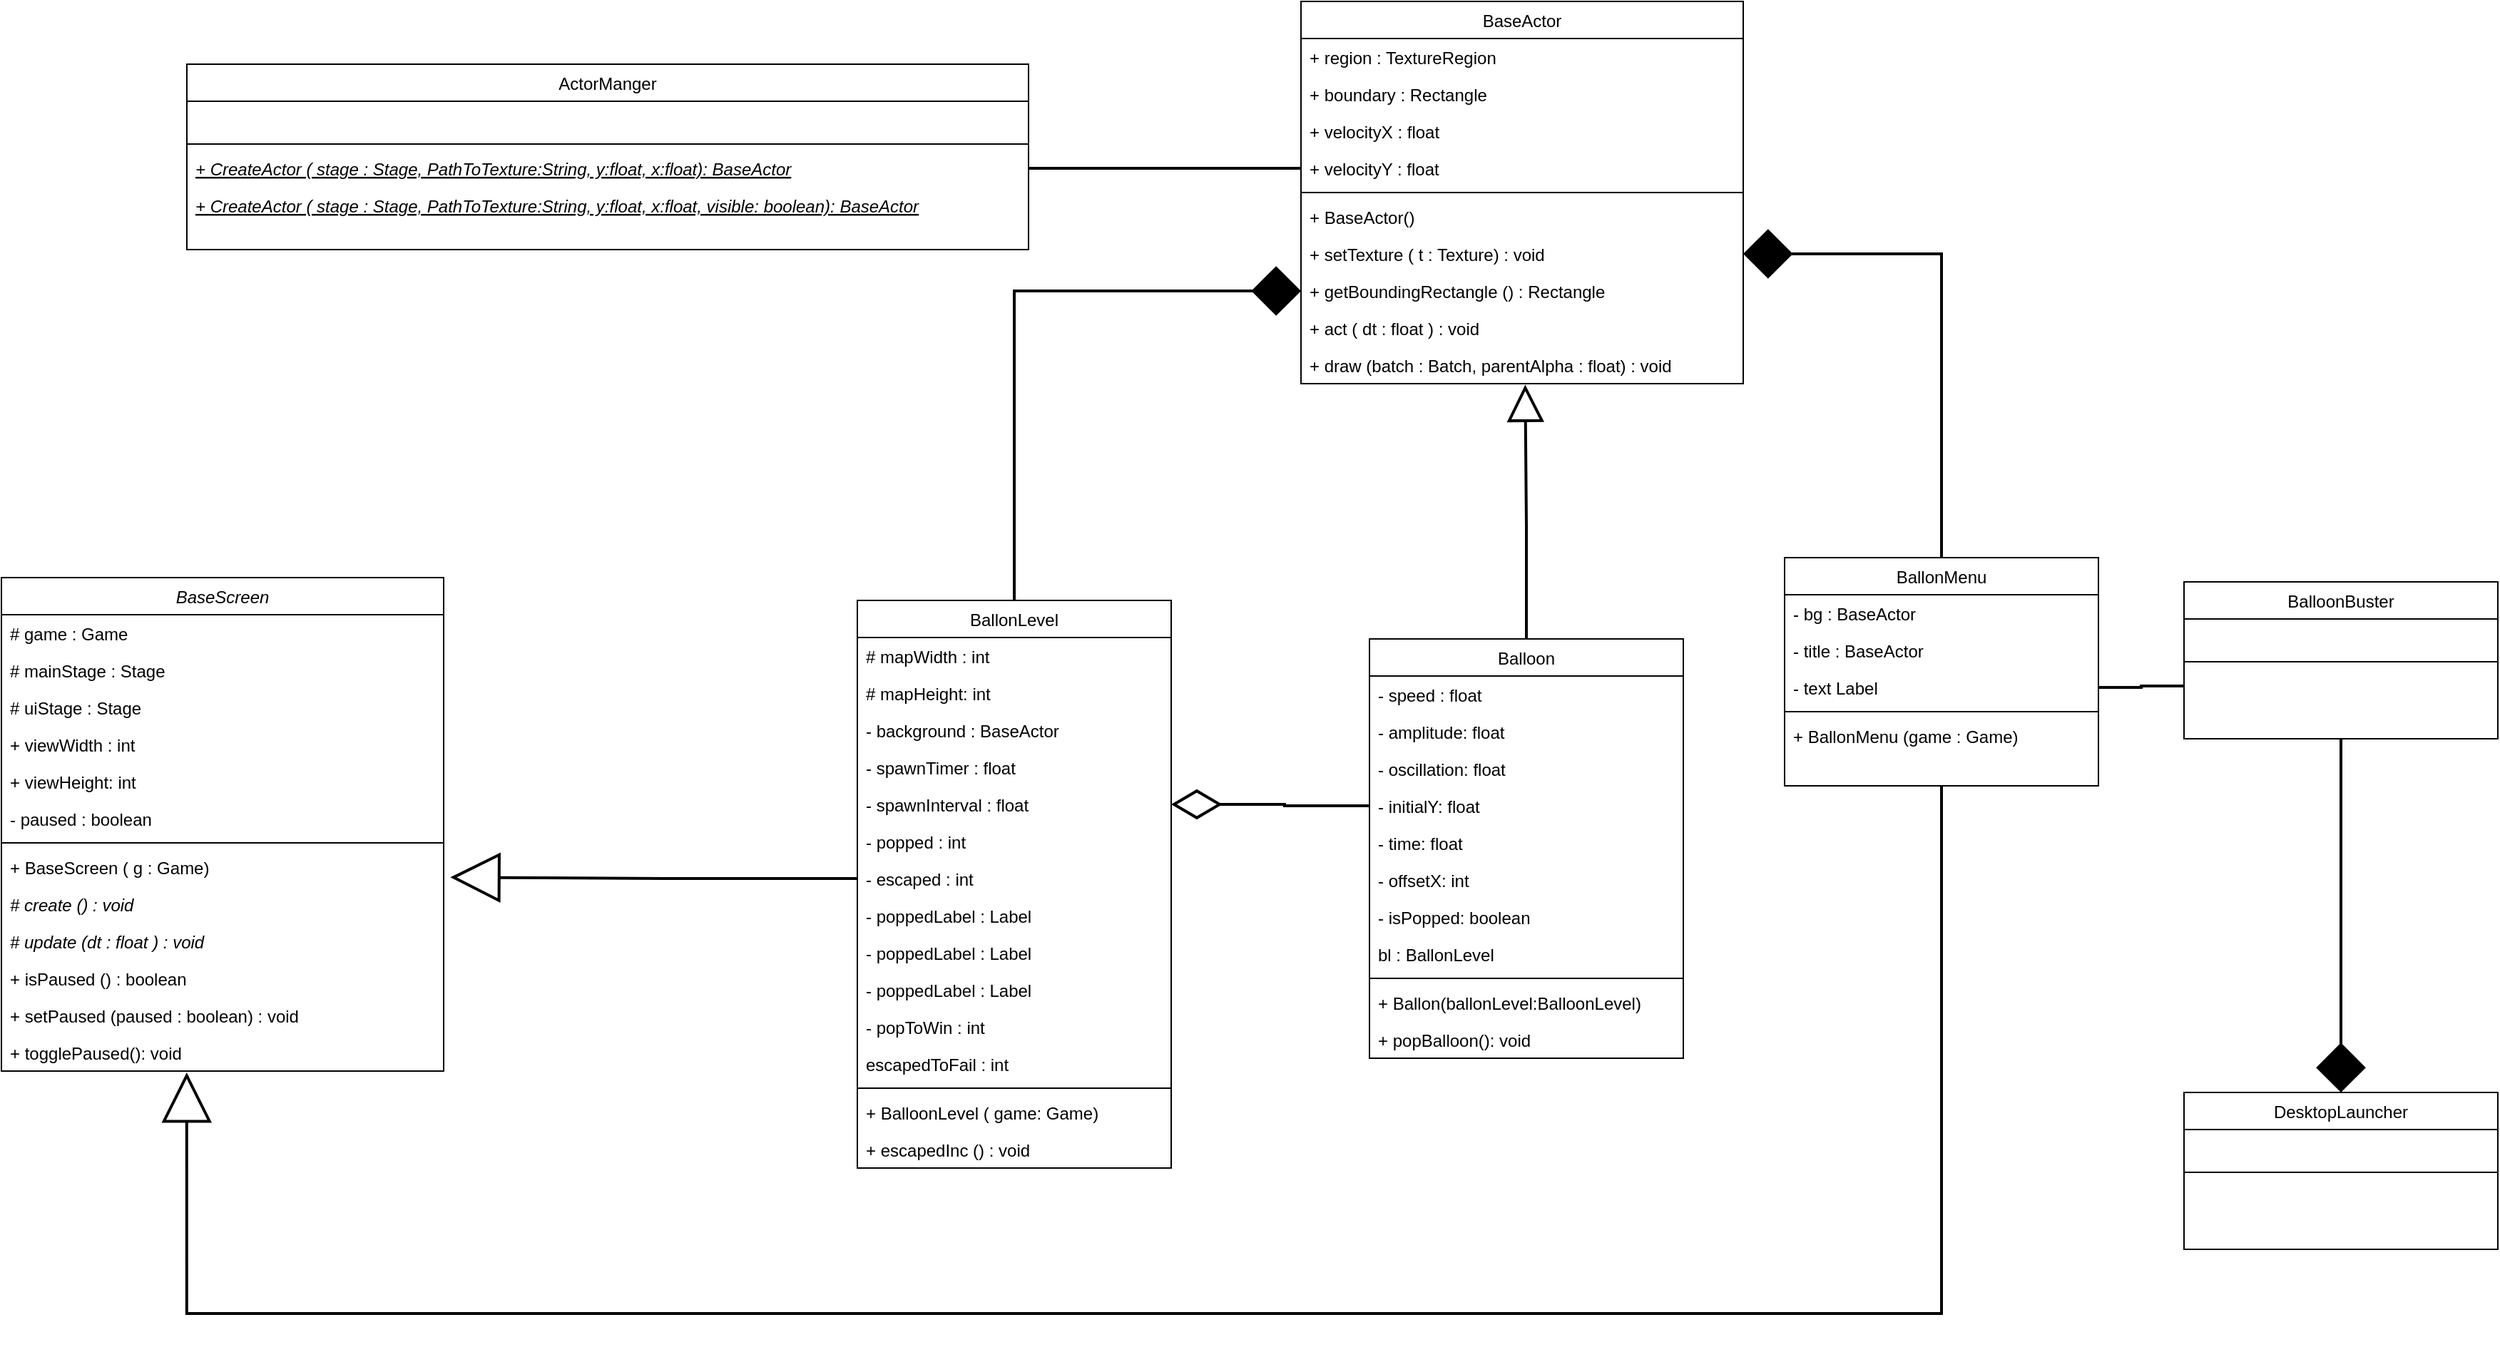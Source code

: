 <mxfile version="16.2.2" type="device"><diagram id="C5RBs43oDa-KdzZeNtuy" name="Page-1"><mxGraphModel dx="868" dy="1689" grid="0" gridSize="10" guides="1" tooltips="1" connect="1" arrows="1" fold="1" page="1" pageScale="1" pageWidth="827" pageHeight="1169" math="0" shadow="0"><root><mxCell id="WIyWlLk6GJQsqaUBKTNV-0"/><mxCell id="WIyWlLk6GJQsqaUBKTNV-1" parent="WIyWlLk6GJQsqaUBKTNV-0"/><mxCell id="zkfFHV4jXpPFQw0GAbJ--0" value="ActorManger" style="swimlane;fontStyle=0;align=center;verticalAlign=top;childLayout=stackLayout;horizontal=1;startSize=26;horizontalStack=0;resizeParent=1;resizeLast=0;collapsible=1;marginBottom=0;rounded=0;shadow=0;strokeWidth=1;" parent="WIyWlLk6GJQsqaUBKTNV-1" vertex="1"><mxGeometry x="840" y="-246" width="590" height="130" as="geometry"><mxRectangle x="230" y="140" width="160" height="26" as="alternateBounds"/></mxGeometry></mxCell><mxCell id="zkfFHV4jXpPFQw0GAbJ--3" value=" " style="text;align=left;verticalAlign=top;spacingLeft=4;spacingRight=4;overflow=hidden;rotatable=0;points=[[0,0.5],[1,0.5]];portConstraint=eastwest;rounded=0;shadow=0;html=0;" parent="zkfFHV4jXpPFQw0GAbJ--0" vertex="1"><mxGeometry y="26" width="590" height="26" as="geometry"/></mxCell><mxCell id="zkfFHV4jXpPFQw0GAbJ--4" value="" style="line;html=1;strokeWidth=1;align=left;verticalAlign=middle;spacingTop=-1;spacingLeft=3;spacingRight=3;rotatable=0;labelPosition=right;points=[];portConstraint=eastwest;" parent="zkfFHV4jXpPFQw0GAbJ--0" vertex="1"><mxGeometry y="52" width="590" height="8" as="geometry"/></mxCell><mxCell id="zkfFHV4jXpPFQw0GAbJ--5" value="+ CreateActor ( stage : Stage, PathToTexture:String, y:float, x:float): BaseActor" style="text;align=left;verticalAlign=top;spacingLeft=4;spacingRight=4;overflow=hidden;rotatable=0;points=[[0,0.5],[1,0.5]];portConstraint=eastwest;fontStyle=6;" parent="zkfFHV4jXpPFQw0GAbJ--0" vertex="1"><mxGeometry y="60" width="590" height="26" as="geometry"/></mxCell><mxCell id="YnXFGqJcGqFTfIWDdJv2-0" value="+ CreateActor ( stage : Stage, PathToTexture:String, y:float, x:float, visible: boolean): BaseActor" style="text;align=left;verticalAlign=top;spacingLeft=4;spacingRight=4;overflow=hidden;rotatable=0;points=[[0,0.5],[1,0.5]];portConstraint=eastwest;fontStyle=6;" parent="zkfFHV4jXpPFQw0GAbJ--0" vertex="1"><mxGeometry y="86" width="590" height="26" as="geometry"/></mxCell><mxCell id="7_h4EvM9jveVp63TlhDO-1" style="edgeStyle=orthogonalEdgeStyle;rounded=0;orthogonalLoop=1;jettySize=auto;html=1;exitX=0.5;exitY=0;exitDx=0;exitDy=0;entryX=0.507;entryY=1.028;entryDx=0;entryDy=0;entryPerimeter=0;endArrow=block;endFill=0;strokeWidth=2;endSize=21;" parent="WIyWlLk6GJQsqaUBKTNV-1" source="YnXFGqJcGqFTfIWDdJv2-1" target="YnXFGqJcGqFTfIWDdJv2-76" edge="1"><mxGeometry relative="1" as="geometry"/></mxCell><mxCell id="YnXFGqJcGqFTfIWDdJv2-1" value="Balloon" style="swimlane;fontStyle=0;align=center;verticalAlign=top;childLayout=stackLayout;horizontal=1;startSize=26;horizontalStack=0;resizeParent=1;resizeLast=0;collapsible=1;marginBottom=0;rounded=0;shadow=0;strokeWidth=1;" parent="WIyWlLk6GJQsqaUBKTNV-1" vertex="1"><mxGeometry x="1669" y="157" width="220" height="294" as="geometry"><mxRectangle x="230" y="140" width="160" height="26" as="alternateBounds"/></mxGeometry></mxCell><mxCell id="YnXFGqJcGqFTfIWDdJv2-2" value="- speed : float" style="text;align=left;verticalAlign=top;spacingLeft=4;spacingRight=4;overflow=hidden;rotatable=0;points=[[0,0.5],[1,0.5]];portConstraint=eastwest;rounded=0;shadow=0;html=0;" parent="YnXFGqJcGqFTfIWDdJv2-1" vertex="1"><mxGeometry y="26" width="220" height="26" as="geometry"/></mxCell><mxCell id="YnXFGqJcGqFTfIWDdJv2-8" value="- amplitude: float" style="text;align=left;verticalAlign=top;spacingLeft=4;spacingRight=4;overflow=hidden;rotatable=0;points=[[0,0.5],[1,0.5]];portConstraint=eastwest;rounded=0;shadow=0;html=0;" parent="YnXFGqJcGqFTfIWDdJv2-1" vertex="1"><mxGeometry y="52" width="220" height="26" as="geometry"/></mxCell><mxCell id="YnXFGqJcGqFTfIWDdJv2-9" value="- oscillation: float" style="text;align=left;verticalAlign=top;spacingLeft=4;spacingRight=4;overflow=hidden;rotatable=0;points=[[0,0.5],[1,0.5]];portConstraint=eastwest;rounded=0;shadow=0;html=0;" parent="YnXFGqJcGqFTfIWDdJv2-1" vertex="1"><mxGeometry y="78" width="220" height="26" as="geometry"/></mxCell><mxCell id="YnXFGqJcGqFTfIWDdJv2-10" value="- initialY: float" style="text;align=left;verticalAlign=top;spacingLeft=4;spacingRight=4;overflow=hidden;rotatable=0;points=[[0,0.5],[1,0.5]];portConstraint=eastwest;rounded=0;shadow=0;html=0;" parent="YnXFGqJcGqFTfIWDdJv2-1" vertex="1"><mxGeometry y="104" width="220" height="26" as="geometry"/></mxCell><mxCell id="YnXFGqJcGqFTfIWDdJv2-12" value="- time: float" style="text;align=left;verticalAlign=top;spacingLeft=4;spacingRight=4;overflow=hidden;rotatable=0;points=[[0,0.5],[1,0.5]];portConstraint=eastwest;rounded=0;shadow=0;html=0;" parent="YnXFGqJcGqFTfIWDdJv2-1" vertex="1"><mxGeometry y="130" width="220" height="26" as="geometry"/></mxCell><mxCell id="YnXFGqJcGqFTfIWDdJv2-11" value="- offsetX: int" style="text;align=left;verticalAlign=top;spacingLeft=4;spacingRight=4;overflow=hidden;rotatable=0;points=[[0,0.5],[1,0.5]];portConstraint=eastwest;rounded=0;shadow=0;html=0;" parent="YnXFGqJcGqFTfIWDdJv2-1" vertex="1"><mxGeometry y="156" width="220" height="26" as="geometry"/></mxCell><mxCell id="YnXFGqJcGqFTfIWDdJv2-7" value="- isPopped: boolean" style="text;align=left;verticalAlign=top;spacingLeft=4;spacingRight=4;overflow=hidden;rotatable=0;points=[[0,0.5],[1,0.5]];portConstraint=eastwest;rounded=0;shadow=0;html=0;" parent="YnXFGqJcGqFTfIWDdJv2-1" vertex="1"><mxGeometry y="182" width="220" height="26" as="geometry"/></mxCell><mxCell id="YnXFGqJcGqFTfIWDdJv2-6" value="bl : BallonLevel" style="text;align=left;verticalAlign=top;spacingLeft=4;spacingRight=4;overflow=hidden;rotatable=0;points=[[0,0.5],[1,0.5]];portConstraint=eastwest;rounded=0;shadow=0;html=0;" parent="YnXFGqJcGqFTfIWDdJv2-1" vertex="1"><mxGeometry y="208" width="220" height="26" as="geometry"/></mxCell><mxCell id="YnXFGqJcGqFTfIWDdJv2-3" value="" style="line;html=1;strokeWidth=1;align=left;verticalAlign=middle;spacingTop=-1;spacingLeft=3;spacingRight=3;rotatable=0;labelPosition=right;points=[];portConstraint=eastwest;" parent="YnXFGqJcGqFTfIWDdJv2-1" vertex="1"><mxGeometry y="234" width="220" height="8" as="geometry"/></mxCell><mxCell id="YnXFGqJcGqFTfIWDdJv2-4" value="+ Ballon(ballonLevel:BalloonLevel) " style="text;align=left;verticalAlign=top;spacingLeft=4;spacingRight=4;overflow=hidden;rotatable=0;points=[[0,0.5],[1,0.5]];portConstraint=eastwest;fontStyle=0;" parent="YnXFGqJcGqFTfIWDdJv2-1" vertex="1"><mxGeometry y="242" width="220" height="26" as="geometry"/></mxCell><mxCell id="YnXFGqJcGqFTfIWDdJv2-13" value="+ popBalloon(): void" style="text;align=left;verticalAlign=top;spacingLeft=4;spacingRight=4;overflow=hidden;rotatable=0;points=[[0,0.5],[1,0.5]];portConstraint=eastwest;fontStyle=0;" parent="YnXFGqJcGqFTfIWDdJv2-1" vertex="1"><mxGeometry y="268" width="220" height="26" as="geometry"/></mxCell><mxCell id="7_h4EvM9jveVp63TlhDO-9" style="edgeStyle=orthogonalEdgeStyle;rounded=0;orthogonalLoop=1;jettySize=auto;html=1;exitX=0.5;exitY=1;exitDx=0;exitDy=0;endArrow=diamond;endFill=1;endSize=30;strokeWidth=2;" parent="WIyWlLk6GJQsqaUBKTNV-1" source="YnXFGqJcGqFTfIWDdJv2-14" target="w6xEDZoeiWRUr_QpnANC-19" edge="1"><mxGeometry relative="1" as="geometry"/></mxCell><mxCell id="YnXFGqJcGqFTfIWDdJv2-14" value="BalloonBuster" style="swimlane;fontStyle=0;align=center;verticalAlign=top;childLayout=stackLayout;horizontal=1;startSize=26;horizontalStack=0;resizeParent=1;resizeLast=0;collapsible=1;marginBottom=0;rounded=0;shadow=0;strokeWidth=1;" parent="WIyWlLk6GJQsqaUBKTNV-1" vertex="1"><mxGeometry x="2240" y="117" width="220" height="110" as="geometry"><mxRectangle x="230" y="140" width="160" height="26" as="alternateBounds"/></mxGeometry></mxCell><mxCell id="YnXFGqJcGqFTfIWDdJv2-16" value=" " style="text;align=left;verticalAlign=top;spacingLeft=4;spacingRight=4;overflow=hidden;rotatable=0;points=[[0,0.5],[1,0.5]];portConstraint=eastwest;rounded=0;shadow=0;html=0;" parent="YnXFGqJcGqFTfIWDdJv2-14" vertex="1"><mxGeometry y="26" width="220" height="26" as="geometry"/></mxCell><mxCell id="YnXFGqJcGqFTfIWDdJv2-23" value="" style="line;html=1;strokeWidth=1;align=left;verticalAlign=middle;spacingTop=-1;spacingLeft=3;spacingRight=3;rotatable=0;labelPosition=right;points=[];portConstraint=eastwest;" parent="YnXFGqJcGqFTfIWDdJv2-14" vertex="1"><mxGeometry y="52" width="220" height="8" as="geometry"/></mxCell><mxCell id="YnXFGqJcGqFTfIWDdJv2-25" value=" " style="text;align=left;verticalAlign=top;spacingLeft=4;spacingRight=4;overflow=hidden;rotatable=0;points=[[0,0.5],[1,0.5]];portConstraint=eastwest;fontStyle=0;" parent="YnXFGqJcGqFTfIWDdJv2-14" vertex="1"><mxGeometry y="60" width="220" height="26" as="geometry"/></mxCell><mxCell id="7_h4EvM9jveVp63TlhDO-5" style="edgeStyle=orthogonalEdgeStyle;rounded=0;orthogonalLoop=1;jettySize=auto;html=1;exitX=0.5;exitY=0;exitDx=0;exitDy=0;entryX=0;entryY=0.5;entryDx=0;entryDy=0;endArrow=diamond;endFill=1;endSize=30;strokeWidth=2;" parent="WIyWlLk6GJQsqaUBKTNV-1" source="YnXFGqJcGqFTfIWDdJv2-30" target="YnXFGqJcGqFTfIWDdJv2-74" edge="1"><mxGeometry relative="1" as="geometry"/></mxCell><mxCell id="YnXFGqJcGqFTfIWDdJv2-30" value="BallonLevel" style="swimlane;fontStyle=0;align=center;verticalAlign=top;childLayout=stackLayout;horizontal=1;startSize=26;horizontalStack=0;resizeParent=1;resizeLast=0;collapsible=1;marginBottom=0;rounded=0;shadow=0;strokeWidth=1;" parent="WIyWlLk6GJQsqaUBKTNV-1" vertex="1"><mxGeometry x="1310" y="130" width="220" height="398" as="geometry"><mxRectangle x="230" y="140" width="160" height="26" as="alternateBounds"/></mxGeometry></mxCell><mxCell id="YnXFGqJcGqFTfIWDdJv2-31" value="# mapWidth : int" style="text;align=left;verticalAlign=top;spacingLeft=4;spacingRight=4;overflow=hidden;rotatable=0;points=[[0,0.5],[1,0.5]];portConstraint=eastwest;rounded=0;shadow=0;html=0;" parent="YnXFGqJcGqFTfIWDdJv2-30" vertex="1"><mxGeometry y="26" width="220" height="26" as="geometry"/></mxCell><mxCell id="YnXFGqJcGqFTfIWDdJv2-34" value="# mapHeight: int" style="text;align=left;verticalAlign=top;spacingLeft=4;spacingRight=4;overflow=hidden;rotatable=0;points=[[0,0.5],[1,0.5]];portConstraint=eastwest;rounded=0;shadow=0;html=0;" parent="YnXFGqJcGqFTfIWDdJv2-30" vertex="1"><mxGeometry y="52" width="220" height="26" as="geometry"/></mxCell><mxCell id="YnXFGqJcGqFTfIWDdJv2-35" value="- background : BaseActor" style="text;align=left;verticalAlign=top;spacingLeft=4;spacingRight=4;overflow=hidden;rotatable=0;points=[[0,0.5],[1,0.5]];portConstraint=eastwest;rounded=0;shadow=0;html=0;" parent="YnXFGqJcGqFTfIWDdJv2-30" vertex="1"><mxGeometry y="78" width="220" height="26" as="geometry"/></mxCell><mxCell id="YnXFGqJcGqFTfIWDdJv2-36" value="- spawnTimer : float" style="text;align=left;verticalAlign=top;spacingLeft=4;spacingRight=4;overflow=hidden;rotatable=0;points=[[0,0.5],[1,0.5]];portConstraint=eastwest;rounded=0;shadow=0;html=0;" parent="YnXFGqJcGqFTfIWDdJv2-30" vertex="1"><mxGeometry y="104" width="220" height="26" as="geometry"/></mxCell><mxCell id="YnXFGqJcGqFTfIWDdJv2-37" value="- spawnInterval : float" style="text;align=left;verticalAlign=top;spacingLeft=4;spacingRight=4;overflow=hidden;rotatable=0;points=[[0,0.5],[1,0.5]];portConstraint=eastwest;rounded=0;shadow=0;html=0;" parent="YnXFGqJcGqFTfIWDdJv2-30" vertex="1"><mxGeometry y="130" width="220" height="26" as="geometry"/></mxCell><mxCell id="YnXFGqJcGqFTfIWDdJv2-38" value="- popped : int" style="text;align=left;verticalAlign=top;spacingLeft=4;spacingRight=4;overflow=hidden;rotatable=0;points=[[0,0.5],[1,0.5]];portConstraint=eastwest;rounded=0;shadow=0;html=0;" parent="YnXFGqJcGqFTfIWDdJv2-30" vertex="1"><mxGeometry y="156" width="220" height="26" as="geometry"/></mxCell><mxCell id="YnXFGqJcGqFTfIWDdJv2-39" value="- escaped : int" style="text;align=left;verticalAlign=top;spacingLeft=4;spacingRight=4;overflow=hidden;rotatable=0;points=[[0,0.5],[1,0.5]];portConstraint=eastwest;rounded=0;shadow=0;html=0;" parent="YnXFGqJcGqFTfIWDdJv2-30" vertex="1"><mxGeometry y="182" width="220" height="26" as="geometry"/></mxCell><mxCell id="YnXFGqJcGqFTfIWDdJv2-40" value="- poppedLabel : Label" style="text;align=left;verticalAlign=top;spacingLeft=4;spacingRight=4;overflow=hidden;rotatable=0;points=[[0,0.5],[1,0.5]];portConstraint=eastwest;rounded=0;shadow=0;html=0;" parent="YnXFGqJcGqFTfIWDdJv2-30" vertex="1"><mxGeometry y="208" width="220" height="26" as="geometry"/></mxCell><mxCell id="YnXFGqJcGqFTfIWDdJv2-42" value="- poppedLabel : Label" style="text;align=left;verticalAlign=top;spacingLeft=4;spacingRight=4;overflow=hidden;rotatable=0;points=[[0,0.5],[1,0.5]];portConstraint=eastwest;rounded=0;shadow=0;html=0;" parent="YnXFGqJcGqFTfIWDdJv2-30" vertex="1"><mxGeometry y="234" width="220" height="26" as="geometry"/></mxCell><mxCell id="YnXFGqJcGqFTfIWDdJv2-43" value="- poppedLabel : Label" style="text;align=left;verticalAlign=top;spacingLeft=4;spacingRight=4;overflow=hidden;rotatable=0;points=[[0,0.5],[1,0.5]];portConstraint=eastwest;rounded=0;shadow=0;html=0;" parent="YnXFGqJcGqFTfIWDdJv2-30" vertex="1"><mxGeometry y="260" width="220" height="26" as="geometry"/></mxCell><mxCell id="YnXFGqJcGqFTfIWDdJv2-44" value="- popToWin : int" style="text;align=left;verticalAlign=top;spacingLeft=4;spacingRight=4;overflow=hidden;rotatable=0;points=[[0,0.5],[1,0.5]];portConstraint=eastwest;rounded=0;shadow=0;html=0;" parent="YnXFGqJcGqFTfIWDdJv2-30" vertex="1"><mxGeometry y="286" width="220" height="26" as="geometry"/></mxCell><mxCell id="YnXFGqJcGqFTfIWDdJv2-41" value="escapedToFail : int" style="text;align=left;verticalAlign=top;spacingLeft=4;spacingRight=4;overflow=hidden;rotatable=0;points=[[0,0.5],[1,0.5]];portConstraint=eastwest;rounded=0;shadow=0;html=0;" parent="YnXFGqJcGqFTfIWDdJv2-30" vertex="1"><mxGeometry y="312" width="220" height="26" as="geometry"/></mxCell><mxCell id="YnXFGqJcGqFTfIWDdJv2-32" value="" style="line;html=1;strokeWidth=1;align=left;verticalAlign=middle;spacingTop=-1;spacingLeft=3;spacingRight=3;rotatable=0;labelPosition=right;points=[];portConstraint=eastwest;" parent="YnXFGqJcGqFTfIWDdJv2-30" vertex="1"><mxGeometry y="338" width="220" height="8" as="geometry"/></mxCell><mxCell id="YnXFGqJcGqFTfIWDdJv2-33" value="+ BalloonLevel ( game: Game)" style="text;align=left;verticalAlign=top;spacingLeft=4;spacingRight=4;overflow=hidden;rotatable=0;points=[[0,0.5],[1,0.5]];portConstraint=eastwest;fontStyle=0;" parent="YnXFGqJcGqFTfIWDdJv2-30" vertex="1"><mxGeometry y="346" width="220" height="26" as="geometry"/></mxCell><mxCell id="YnXFGqJcGqFTfIWDdJv2-45" value="+ escapedInc () : void" style="text;align=left;verticalAlign=top;spacingLeft=4;spacingRight=4;overflow=hidden;rotatable=0;points=[[0,0.5],[1,0.5]];portConstraint=eastwest;fontStyle=0;" parent="YnXFGqJcGqFTfIWDdJv2-30" vertex="1"><mxGeometry y="372" width="220" height="26" as="geometry"/></mxCell><mxCell id="7_h4EvM9jveVp63TlhDO-6" style="edgeStyle=orthogonalEdgeStyle;rounded=0;orthogonalLoop=1;jettySize=auto;html=1;exitX=0.5;exitY=0;exitDx=0;exitDy=0;entryX=1;entryY=0.5;entryDx=0;entryDy=0;endArrow=diamond;endFill=1;endSize=30;strokeWidth=2;" parent="WIyWlLk6GJQsqaUBKTNV-1" source="YnXFGqJcGqFTfIWDdJv2-46" target="YnXFGqJcGqFTfIWDdJv2-73" edge="1"><mxGeometry relative="1" as="geometry"/></mxCell><mxCell id="7_h4EvM9jveVp63TlhDO-11" style="edgeStyle=orthogonalEdgeStyle;rounded=0;orthogonalLoop=1;jettySize=auto;html=1;exitX=0.5;exitY=1;exitDx=0;exitDy=0;entryX=0.419;entryY=1.038;entryDx=0;entryDy=0;entryPerimeter=0;endArrow=block;endFill=0;endSize=30;strokeWidth=2;" parent="WIyWlLk6GJQsqaUBKTNV-1" source="YnXFGqJcGqFTfIWDdJv2-46" target="YnXFGqJcGqFTfIWDdJv2-98" edge="1"><mxGeometry relative="1" as="geometry"><Array as="points"><mxPoint x="2070" y="630"/><mxPoint x="840" y="630"/></Array></mxGeometry></mxCell><mxCell id="YnXFGqJcGqFTfIWDdJv2-46" value="BallonMenu" style="swimlane;fontStyle=0;align=center;verticalAlign=top;childLayout=stackLayout;horizontal=1;startSize=26;horizontalStack=0;resizeParent=1;resizeLast=0;collapsible=1;marginBottom=0;rounded=0;shadow=0;strokeWidth=1;" parent="WIyWlLk6GJQsqaUBKTNV-1" vertex="1"><mxGeometry x="1960" y="100" width="220" height="160" as="geometry"><mxRectangle x="230" y="140" width="160" height="26" as="alternateBounds"/></mxGeometry></mxCell><mxCell id="YnXFGqJcGqFTfIWDdJv2-47" value="- bg : BaseActor" style="text;align=left;verticalAlign=top;spacingLeft=4;spacingRight=4;overflow=hidden;rotatable=0;points=[[0,0.5],[1,0.5]];portConstraint=eastwest;rounded=0;shadow=0;html=0;" parent="YnXFGqJcGqFTfIWDdJv2-46" vertex="1"><mxGeometry y="26" width="220" height="26" as="geometry"/></mxCell><mxCell id="YnXFGqJcGqFTfIWDdJv2-48" value="- title : BaseActor" style="text;align=left;verticalAlign=top;spacingLeft=4;spacingRight=4;overflow=hidden;rotatable=0;points=[[0,0.5],[1,0.5]];portConstraint=eastwest;rounded=0;shadow=0;html=0;" parent="YnXFGqJcGqFTfIWDdJv2-46" vertex="1"><mxGeometry y="52" width="220" height="26" as="geometry"/></mxCell><mxCell id="YnXFGqJcGqFTfIWDdJv2-49" value="- text Label " style="text;align=left;verticalAlign=top;spacingLeft=4;spacingRight=4;overflow=hidden;rotatable=0;points=[[0,0.5],[1,0.5]];portConstraint=eastwest;rounded=0;shadow=0;html=0;" parent="YnXFGqJcGqFTfIWDdJv2-46" vertex="1"><mxGeometry y="78" width="220" height="26" as="geometry"/></mxCell><mxCell id="YnXFGqJcGqFTfIWDdJv2-59" value="" style="line;html=1;strokeWidth=1;align=left;verticalAlign=middle;spacingTop=-1;spacingLeft=3;spacingRight=3;rotatable=0;labelPosition=right;points=[];portConstraint=eastwest;" parent="YnXFGqJcGqFTfIWDdJv2-46" vertex="1"><mxGeometry y="104" width="220" height="8" as="geometry"/></mxCell><mxCell id="YnXFGqJcGqFTfIWDdJv2-60" value="+ BallonMenu (game : Game)" style="text;align=left;verticalAlign=top;spacingLeft=4;spacingRight=4;overflow=hidden;rotatable=0;points=[[0,0.5],[1,0.5]];portConstraint=eastwest;fontStyle=0;" parent="YnXFGqJcGqFTfIWDdJv2-46" vertex="1"><mxGeometry y="112" width="220" height="26" as="geometry"/></mxCell><mxCell id="YnXFGqJcGqFTfIWDdJv2-62" value="BaseActor" style="swimlane;fontStyle=0;align=center;verticalAlign=top;childLayout=stackLayout;horizontal=1;startSize=26;horizontalStack=0;resizeParent=1;resizeLast=0;collapsible=1;marginBottom=0;rounded=0;shadow=0;strokeWidth=1;" parent="WIyWlLk6GJQsqaUBKTNV-1" vertex="1"><mxGeometry x="1621" y="-290" width="310" height="268" as="geometry"><mxRectangle x="230" y="140" width="160" height="26" as="alternateBounds"/></mxGeometry></mxCell><mxCell id="YnXFGqJcGqFTfIWDdJv2-63" value="+ region : TextureRegion" style="text;align=left;verticalAlign=top;spacingLeft=4;spacingRight=4;overflow=hidden;rotatable=0;points=[[0,0.5],[1,0.5]];portConstraint=eastwest;rounded=0;shadow=0;html=0;" parent="YnXFGqJcGqFTfIWDdJv2-62" vertex="1"><mxGeometry y="26" width="310" height="26" as="geometry"/></mxCell><mxCell id="YnXFGqJcGqFTfIWDdJv2-64" value="+ boundary : Rectangle" style="text;align=left;verticalAlign=top;spacingLeft=4;spacingRight=4;overflow=hidden;rotatable=0;points=[[0,0.5],[1,0.5]];portConstraint=eastwest;rounded=0;shadow=0;html=0;" parent="YnXFGqJcGqFTfIWDdJv2-62" vertex="1"><mxGeometry y="52" width="310" height="26" as="geometry"/></mxCell><mxCell id="YnXFGqJcGqFTfIWDdJv2-65" value="+ velocityX : float" style="text;align=left;verticalAlign=top;spacingLeft=4;spacingRight=4;overflow=hidden;rotatable=0;points=[[0,0.5],[1,0.5]];portConstraint=eastwest;rounded=0;shadow=0;html=0;" parent="YnXFGqJcGqFTfIWDdJv2-62" vertex="1"><mxGeometry y="78" width="310" height="26" as="geometry"/></mxCell><mxCell id="YnXFGqJcGqFTfIWDdJv2-72" value="+ velocityY : float" style="text;align=left;verticalAlign=top;spacingLeft=4;spacingRight=4;overflow=hidden;rotatable=0;points=[[0,0.5],[1,0.5]];portConstraint=eastwest;rounded=0;shadow=0;html=0;" parent="YnXFGqJcGqFTfIWDdJv2-62" vertex="1"><mxGeometry y="104" width="310" height="26" as="geometry"/></mxCell><mxCell id="YnXFGqJcGqFTfIWDdJv2-66" value="" style="line;html=1;strokeWidth=1;align=left;verticalAlign=middle;spacingTop=-1;spacingLeft=3;spacingRight=3;rotatable=0;labelPosition=right;points=[];portConstraint=eastwest;" parent="YnXFGqJcGqFTfIWDdJv2-62" vertex="1"><mxGeometry y="130" width="310" height="8" as="geometry"/></mxCell><mxCell id="YnXFGqJcGqFTfIWDdJv2-67" value="+ BaseActor()" style="text;align=left;verticalAlign=top;spacingLeft=4;spacingRight=4;overflow=hidden;rotatable=0;points=[[0,0.5],[1,0.5]];portConstraint=eastwest;fontStyle=0;" parent="YnXFGqJcGqFTfIWDdJv2-62" vertex="1"><mxGeometry y="138" width="310" height="26" as="geometry"/></mxCell><mxCell id="YnXFGqJcGqFTfIWDdJv2-73" value="+ setTexture ( t : Texture) : void" style="text;align=left;verticalAlign=top;spacingLeft=4;spacingRight=4;overflow=hidden;rotatable=0;points=[[0,0.5],[1,0.5]];portConstraint=eastwest;fontStyle=0;" parent="YnXFGqJcGqFTfIWDdJv2-62" vertex="1"><mxGeometry y="164" width="310" height="26" as="geometry"/></mxCell><mxCell id="YnXFGqJcGqFTfIWDdJv2-74" value="+ getBoundingRectangle () : Rectangle" style="text;align=left;verticalAlign=top;spacingLeft=4;spacingRight=4;overflow=hidden;rotatable=0;points=[[0,0.5],[1,0.5]];portConstraint=eastwest;fontStyle=0;" parent="YnXFGqJcGqFTfIWDdJv2-62" vertex="1"><mxGeometry y="190" width="310" height="26" as="geometry"/></mxCell><mxCell id="YnXFGqJcGqFTfIWDdJv2-75" value="+ act ( dt : float ) : void" style="text;align=left;verticalAlign=top;spacingLeft=4;spacingRight=4;overflow=hidden;rotatable=0;points=[[0,0.5],[1,0.5]];portConstraint=eastwest;fontStyle=0;" parent="YnXFGqJcGqFTfIWDdJv2-62" vertex="1"><mxGeometry y="216" width="310" height="26" as="geometry"/></mxCell><mxCell id="YnXFGqJcGqFTfIWDdJv2-76" value="+ draw (batch : Batch, parentAlpha : float) : void" style="text;align=left;verticalAlign=top;spacingLeft=4;spacingRight=4;overflow=hidden;rotatable=0;points=[[0,0.5],[1,0.5]];portConstraint=eastwest;fontStyle=0;" parent="YnXFGqJcGqFTfIWDdJv2-62" vertex="1"><mxGeometry y="242" width="310" height="26" as="geometry"/></mxCell><mxCell id="YnXFGqJcGqFTfIWDdJv2-85" value="BaseScreen" style="swimlane;fontStyle=2;align=center;verticalAlign=top;childLayout=stackLayout;horizontal=1;startSize=26;horizontalStack=0;resizeParent=1;resizeLast=0;collapsible=1;marginBottom=0;rounded=0;shadow=0;strokeWidth=1;" parent="WIyWlLk6GJQsqaUBKTNV-1" vertex="1"><mxGeometry x="710" y="114" width="310" height="346" as="geometry"><mxRectangle x="230" y="140" width="160" height="26" as="alternateBounds"/></mxGeometry></mxCell><mxCell id="YnXFGqJcGqFTfIWDdJv2-86" value="# game : Game" style="text;align=left;verticalAlign=top;spacingLeft=4;spacingRight=4;overflow=hidden;rotatable=0;points=[[0,0.5],[1,0.5]];portConstraint=eastwest;rounded=0;shadow=0;html=0;" parent="YnXFGqJcGqFTfIWDdJv2-85" vertex="1"><mxGeometry y="26" width="310" height="26" as="geometry"/></mxCell><mxCell id="YnXFGqJcGqFTfIWDdJv2-87" value="# mainStage : Stage" style="text;align=left;verticalAlign=top;spacingLeft=4;spacingRight=4;overflow=hidden;rotatable=0;points=[[0,0.5],[1,0.5]];portConstraint=eastwest;rounded=0;shadow=0;html=0;" parent="YnXFGqJcGqFTfIWDdJv2-85" vertex="1"><mxGeometry y="52" width="310" height="26" as="geometry"/></mxCell><mxCell id="YnXFGqJcGqFTfIWDdJv2-88" value="# uiStage : Stage" style="text;align=left;verticalAlign=top;spacingLeft=4;spacingRight=4;overflow=hidden;rotatable=0;points=[[0,0.5],[1,0.5]];portConstraint=eastwest;rounded=0;shadow=0;html=0;" parent="YnXFGqJcGqFTfIWDdJv2-85" vertex="1"><mxGeometry y="78" width="310" height="26" as="geometry"/></mxCell><mxCell id="YnXFGqJcGqFTfIWDdJv2-89" value="+ viewWidth : int" style="text;align=left;verticalAlign=top;spacingLeft=4;spacingRight=4;overflow=hidden;rotatable=0;points=[[0,0.5],[1,0.5]];portConstraint=eastwest;rounded=0;shadow=0;html=0;" parent="YnXFGqJcGqFTfIWDdJv2-85" vertex="1"><mxGeometry y="104" width="310" height="26" as="geometry"/></mxCell><mxCell id="YnXFGqJcGqFTfIWDdJv2-96" value="+ viewHeight: int" style="text;align=left;verticalAlign=top;spacingLeft=4;spacingRight=4;overflow=hidden;rotatable=0;points=[[0,0.5],[1,0.5]];portConstraint=eastwest;rounded=0;shadow=0;html=0;" parent="YnXFGqJcGqFTfIWDdJv2-85" vertex="1"><mxGeometry y="130" width="310" height="26" as="geometry"/></mxCell><mxCell id="YnXFGqJcGqFTfIWDdJv2-97" value="- paused : boolean" style="text;align=left;verticalAlign=top;spacingLeft=4;spacingRight=4;overflow=hidden;rotatable=0;points=[[0,0.5],[1,0.5]];portConstraint=eastwest;rounded=0;shadow=0;html=0;" parent="YnXFGqJcGqFTfIWDdJv2-85" vertex="1"><mxGeometry y="156" width="310" height="26" as="geometry"/></mxCell><mxCell id="YnXFGqJcGqFTfIWDdJv2-90" value="" style="line;html=1;strokeWidth=1;align=left;verticalAlign=middle;spacingTop=-1;spacingLeft=3;spacingRight=3;rotatable=0;labelPosition=right;points=[];portConstraint=eastwest;" parent="YnXFGqJcGqFTfIWDdJv2-85" vertex="1"><mxGeometry y="182" width="310" height="8" as="geometry"/></mxCell><mxCell id="YnXFGqJcGqFTfIWDdJv2-91" value="+ BaseScreen ( g : Game)" style="text;align=left;verticalAlign=top;spacingLeft=4;spacingRight=4;overflow=hidden;rotatable=0;points=[[0,0.5],[1,0.5]];portConstraint=eastwest;fontStyle=0;" parent="YnXFGqJcGqFTfIWDdJv2-85" vertex="1"><mxGeometry y="190" width="310" height="26" as="geometry"/></mxCell><mxCell id="YnXFGqJcGqFTfIWDdJv2-92" value="# create () : void" style="text;align=left;verticalAlign=top;spacingLeft=4;spacingRight=4;overflow=hidden;rotatable=0;points=[[0,0.5],[1,0.5]];portConstraint=eastwest;fontStyle=2;" parent="YnXFGqJcGqFTfIWDdJv2-85" vertex="1"><mxGeometry y="216" width="310" height="26" as="geometry"/></mxCell><mxCell id="YnXFGqJcGqFTfIWDdJv2-93" value="# update (dt : float ) : void" style="text;align=left;verticalAlign=top;spacingLeft=4;spacingRight=4;overflow=hidden;rotatable=0;points=[[0,0.5],[1,0.5]];portConstraint=eastwest;fontStyle=2;" parent="YnXFGqJcGqFTfIWDdJv2-85" vertex="1"><mxGeometry y="242" width="310" height="26" as="geometry"/></mxCell><mxCell id="YnXFGqJcGqFTfIWDdJv2-94" value="+ isPaused () : boolean" style="text;align=left;verticalAlign=top;spacingLeft=4;spacingRight=4;overflow=hidden;rotatable=0;points=[[0,0.5],[1,0.5]];portConstraint=eastwest;fontStyle=0;" parent="YnXFGqJcGqFTfIWDdJv2-85" vertex="1"><mxGeometry y="268" width="310" height="26" as="geometry"/></mxCell><mxCell id="YnXFGqJcGqFTfIWDdJv2-95" value="+ setPaused (paused : boolean) : void" style="text;align=left;verticalAlign=top;spacingLeft=4;spacingRight=4;overflow=hidden;rotatable=0;points=[[0,0.5],[1,0.5]];portConstraint=eastwest;fontStyle=0;" parent="YnXFGqJcGqFTfIWDdJv2-85" vertex="1"><mxGeometry y="294" width="310" height="26" as="geometry"/></mxCell><mxCell id="YnXFGqJcGqFTfIWDdJv2-98" value="+ togglePaused(): void" style="text;align=left;verticalAlign=top;spacingLeft=4;spacingRight=4;overflow=hidden;rotatable=0;points=[[0,0.5],[1,0.5]];portConstraint=eastwest;fontStyle=0;" parent="YnXFGqJcGqFTfIWDdJv2-85" vertex="1"><mxGeometry y="320" width="310" height="26" as="geometry"/></mxCell><mxCell id="w6xEDZoeiWRUr_QpnANC-19" value="DesktopLauncher&#10;" style="swimlane;fontStyle=0;align=center;verticalAlign=top;childLayout=stackLayout;horizontal=1;startSize=26;horizontalStack=0;resizeParent=1;resizeLast=0;collapsible=1;marginBottom=0;rounded=0;shadow=0;strokeWidth=1;" parent="WIyWlLk6GJQsqaUBKTNV-1" vertex="1"><mxGeometry x="2240" y="475" width="220" height="110" as="geometry"><mxRectangle x="230" y="140" width="160" height="26" as="alternateBounds"/></mxGeometry></mxCell><mxCell id="w6xEDZoeiWRUr_QpnANC-20" value=" " style="text;align=left;verticalAlign=top;spacingLeft=4;spacingRight=4;overflow=hidden;rotatable=0;points=[[0,0.5],[1,0.5]];portConstraint=eastwest;rounded=0;shadow=0;html=0;" parent="w6xEDZoeiWRUr_QpnANC-19" vertex="1"><mxGeometry y="26" width="220" height="26" as="geometry"/></mxCell><mxCell id="w6xEDZoeiWRUr_QpnANC-21" value="" style="line;html=1;strokeWidth=1;align=left;verticalAlign=middle;spacingTop=-1;spacingLeft=3;spacingRight=3;rotatable=0;labelPosition=right;points=[];portConstraint=eastwest;" parent="w6xEDZoeiWRUr_QpnANC-19" vertex="1"><mxGeometry y="52" width="220" height="8" as="geometry"/></mxCell><mxCell id="w6xEDZoeiWRUr_QpnANC-22" value=" " style="text;align=left;verticalAlign=top;spacingLeft=4;spacingRight=4;overflow=hidden;rotatable=0;points=[[0,0.5],[1,0.5]];portConstraint=eastwest;fontStyle=0;" parent="w6xEDZoeiWRUr_QpnANC-19" vertex="1"><mxGeometry y="60" width="220" height="26" as="geometry"/></mxCell><mxCell id="7_h4EvM9jveVp63TlhDO-0" style="edgeStyle=orthogonalEdgeStyle;rounded=0;orthogonalLoop=1;jettySize=auto;html=1;exitX=1;exitY=0.5;exitDx=0;exitDy=0;endArrow=none;endFill=0;strokeWidth=2;entryX=0;entryY=0.5;entryDx=0;entryDy=0;" parent="WIyWlLk6GJQsqaUBKTNV-1" source="zkfFHV4jXpPFQw0GAbJ--5" target="YnXFGqJcGqFTfIWDdJv2-72" edge="1"><mxGeometry relative="1" as="geometry"><mxPoint x="1610" y="-200" as="targetPoint"/></mxGeometry></mxCell><mxCell id="7_h4EvM9jveVp63TlhDO-2" style="edgeStyle=orthogonalEdgeStyle;rounded=0;orthogonalLoop=1;jettySize=auto;html=1;exitX=0;exitY=0.5;exitDx=0;exitDy=0;endArrow=diamondThin;endFill=0;endSize=30;strokeWidth=2;" parent="WIyWlLk6GJQsqaUBKTNV-1" source="YnXFGqJcGqFTfIWDdJv2-10" target="YnXFGqJcGqFTfIWDdJv2-37" edge="1"><mxGeometry relative="1" as="geometry"/></mxCell><mxCell id="7_h4EvM9jveVp63TlhDO-4" style="edgeStyle=orthogonalEdgeStyle;rounded=0;orthogonalLoop=1;jettySize=auto;html=1;exitX=0;exitY=0.5;exitDx=0;exitDy=0;entryX=1.015;entryY=-0.224;entryDx=0;entryDy=0;entryPerimeter=0;endArrow=block;endFill=0;endSize=30;strokeWidth=2;" parent="WIyWlLk6GJQsqaUBKTNV-1" source="YnXFGqJcGqFTfIWDdJv2-39" target="YnXFGqJcGqFTfIWDdJv2-92" edge="1"><mxGeometry relative="1" as="geometry"/></mxCell><mxCell id="7_h4EvM9jveVp63TlhDO-10" style="edgeStyle=orthogonalEdgeStyle;rounded=0;orthogonalLoop=1;jettySize=auto;html=1;exitX=1;exitY=0.5;exitDx=0;exitDy=0;entryX=0;entryY=0.5;entryDx=0;entryDy=0;endArrow=none;endFill=0;endSize=30;strokeWidth=2;" parent="WIyWlLk6GJQsqaUBKTNV-1" source="YnXFGqJcGqFTfIWDdJv2-49" target="YnXFGqJcGqFTfIWDdJv2-25" edge="1"><mxGeometry relative="1" as="geometry"/></mxCell></root></mxGraphModel></diagram></mxfile>